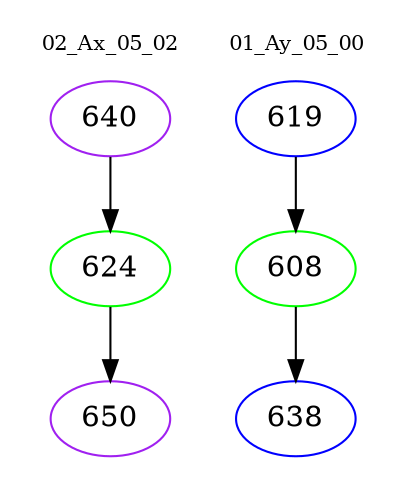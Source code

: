 digraph{
subgraph cluster_0 {
color = white
label = "02_Ax_05_02";
fontsize=10;
T0_640 [label="640", color="purple"]
T0_640 -> T0_624 [color="black"]
T0_624 [label="624", color="green"]
T0_624 -> T0_650 [color="black"]
T0_650 [label="650", color="purple"]
}
subgraph cluster_1 {
color = white
label = "01_Ay_05_00";
fontsize=10;
T1_619 [label="619", color="blue"]
T1_619 -> T1_608 [color="black"]
T1_608 [label="608", color="green"]
T1_608 -> T1_638 [color="black"]
T1_638 [label="638", color="blue"]
}
}
